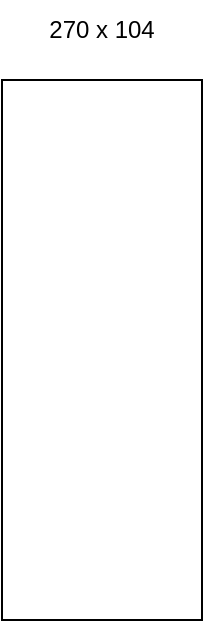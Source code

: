 <mxfile version="21.7.2" type="github">
  <diagram name="Pagina-1" id="xrm3c96OpTf_Y7rTwhOL">
    <mxGraphModel dx="1050" dy="579" grid="1" gridSize="10" guides="1" tooltips="1" connect="1" arrows="1" fold="1" page="1" pageScale="1" pageWidth="827" pageHeight="1169" math="0" shadow="0">
      <root>
        <mxCell id="0" />
        <mxCell id="1" parent="0" />
        <mxCell id="sZtBTsXuCv8OnRfloOEZ-1" value="" style="rounded=0;whiteSpace=wrap;html=1;imageWidth=24;" vertex="1" parent="1">
          <mxGeometry x="120" y="80" width="100" height="270" as="geometry" />
        </mxCell>
        <mxCell id="sZtBTsXuCv8OnRfloOEZ-2" value="270 x 104" style="text;html=1;strokeColor=none;fillColor=none;align=center;verticalAlign=middle;whiteSpace=wrap;rounded=0;" vertex="1" parent="1">
          <mxGeometry x="120" y="40" width="100" height="30" as="geometry" />
        </mxCell>
      </root>
    </mxGraphModel>
  </diagram>
</mxfile>
